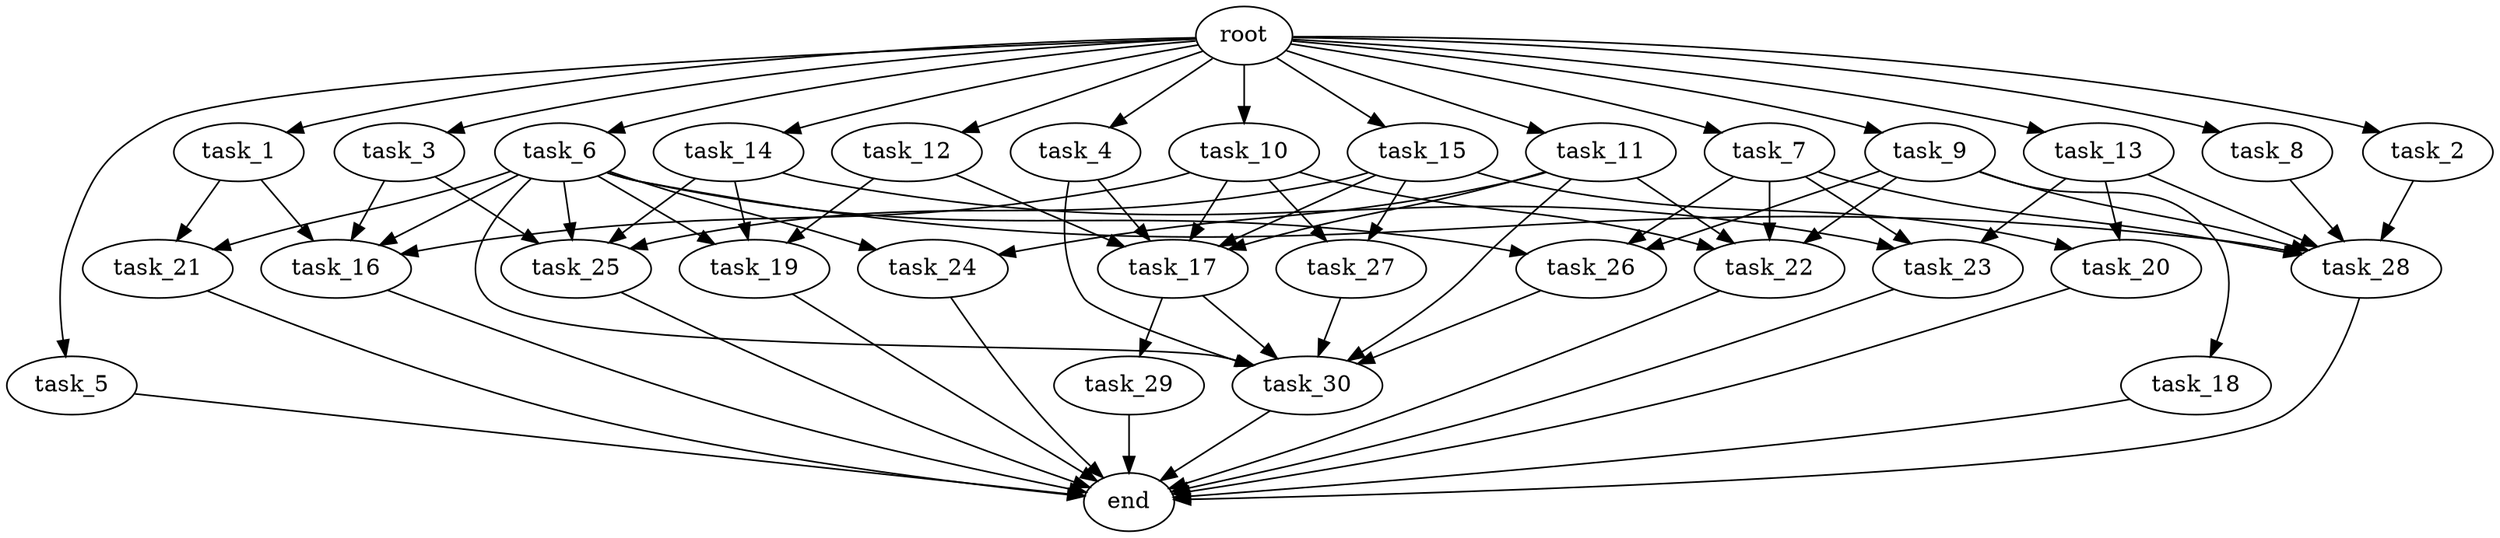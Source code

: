 digraph G {
  root [size="0.000000e+00"];
  task_1 [size="9.852860e+09"];
  task_2 [size="6.048105e+09"];
  task_3 [size="5.363565e+09"];
  task_4 [size="8.241540e+09"];
  task_5 [size="6.458770e+09"];
  task_6 [size="9.577299e+09"];
  task_7 [size="5.976274e+09"];
  task_8 [size="1.204504e+09"];
  task_9 [size="7.334466e+09"];
  task_10 [size="7.355213e+09"];
  task_11 [size="1.950236e+09"];
  task_12 [size="7.988686e+09"];
  task_13 [size="2.825280e+09"];
  task_14 [size="7.907302e+09"];
  task_15 [size="4.230490e+09"];
  task_16 [size="8.186047e+09"];
  task_17 [size="1.101292e+08"];
  task_18 [size="2.610618e+09"];
  task_19 [size="1.441452e+09"];
  task_20 [size="2.538117e+08"];
  task_21 [size="6.516698e+09"];
  task_22 [size="7.623974e+09"];
  task_23 [size="7.880180e+08"];
  task_24 [size="4.649930e+09"];
  task_25 [size="9.098156e+09"];
  task_26 [size="1.477000e+09"];
  task_27 [size="6.259273e+09"];
  task_28 [size="5.553088e+09"];
  task_29 [size="5.938857e+09"];
  task_30 [size="7.584857e+09"];
  end [size="0.000000e+00"];

  root -> task_1 [size="1.000000e-12"];
  root -> task_2 [size="1.000000e-12"];
  root -> task_3 [size="1.000000e-12"];
  root -> task_4 [size="1.000000e-12"];
  root -> task_5 [size="1.000000e-12"];
  root -> task_6 [size="1.000000e-12"];
  root -> task_7 [size="1.000000e-12"];
  root -> task_8 [size="1.000000e-12"];
  root -> task_9 [size="1.000000e-12"];
  root -> task_10 [size="1.000000e-12"];
  root -> task_11 [size="1.000000e-12"];
  root -> task_12 [size="1.000000e-12"];
  root -> task_13 [size="1.000000e-12"];
  root -> task_14 [size="1.000000e-12"];
  root -> task_15 [size="1.000000e-12"];
  task_1 -> task_16 [size="2.046512e+08"];
  task_1 -> task_21 [size="3.258349e+08"];
  task_2 -> task_28 [size="9.255147e+07"];
  task_3 -> task_16 [size="2.046512e+08"];
  task_3 -> task_25 [size="2.274539e+08"];
  task_4 -> task_17 [size="2.202585e+06"];
  task_4 -> task_30 [size="1.264143e+08"];
  task_5 -> end [size="1.000000e-12"];
  task_6 -> task_16 [size="2.046512e+08"];
  task_6 -> task_19 [size="4.804840e+07"];
  task_6 -> task_21 [size="3.258349e+08"];
  task_6 -> task_24 [size="2.324965e+08"];
  task_6 -> task_25 [size="2.274539e+08"];
  task_6 -> task_26 [size="4.923333e+07"];
  task_6 -> task_28 [size="9.255147e+07"];
  task_6 -> task_30 [size="1.264143e+08"];
  task_7 -> task_22 [size="1.905993e+08"];
  task_7 -> task_23 [size="2.626727e+07"];
  task_7 -> task_26 [size="4.923333e+07"];
  task_7 -> task_28 [size="9.255147e+07"];
  task_8 -> task_28 [size="9.255147e+07"];
  task_9 -> task_18 [size="2.610618e+08"];
  task_9 -> task_22 [size="1.905993e+08"];
  task_9 -> task_26 [size="4.923333e+07"];
  task_9 -> task_28 [size="9.255147e+07"];
  task_10 -> task_16 [size="2.046512e+08"];
  task_10 -> task_17 [size="2.202585e+06"];
  task_10 -> task_22 [size="1.905993e+08"];
  task_10 -> task_27 [size="3.129636e+08"];
  task_11 -> task_17 [size="2.202585e+06"];
  task_11 -> task_22 [size="1.905993e+08"];
  task_11 -> task_24 [size="2.324965e+08"];
  task_11 -> task_30 [size="1.264143e+08"];
  task_12 -> task_17 [size="2.202585e+06"];
  task_12 -> task_19 [size="4.804840e+07"];
  task_13 -> task_20 [size="1.269058e+07"];
  task_13 -> task_23 [size="2.626727e+07"];
  task_13 -> task_28 [size="9.255147e+07"];
  task_14 -> task_19 [size="4.804840e+07"];
  task_14 -> task_23 [size="2.626727e+07"];
  task_14 -> task_25 [size="2.274539e+08"];
  task_15 -> task_17 [size="2.202585e+06"];
  task_15 -> task_20 [size="1.269058e+07"];
  task_15 -> task_25 [size="2.274539e+08"];
  task_15 -> task_27 [size="3.129636e+08"];
  task_16 -> end [size="1.000000e-12"];
  task_17 -> task_29 [size="5.938857e+08"];
  task_17 -> task_30 [size="1.264143e+08"];
  task_18 -> end [size="1.000000e-12"];
  task_19 -> end [size="1.000000e-12"];
  task_20 -> end [size="1.000000e-12"];
  task_21 -> end [size="1.000000e-12"];
  task_22 -> end [size="1.000000e-12"];
  task_23 -> end [size="1.000000e-12"];
  task_24 -> end [size="1.000000e-12"];
  task_25 -> end [size="1.000000e-12"];
  task_26 -> task_30 [size="1.264143e+08"];
  task_27 -> task_30 [size="1.264143e+08"];
  task_28 -> end [size="1.000000e-12"];
  task_29 -> end [size="1.000000e-12"];
  task_30 -> end [size="1.000000e-12"];
}
